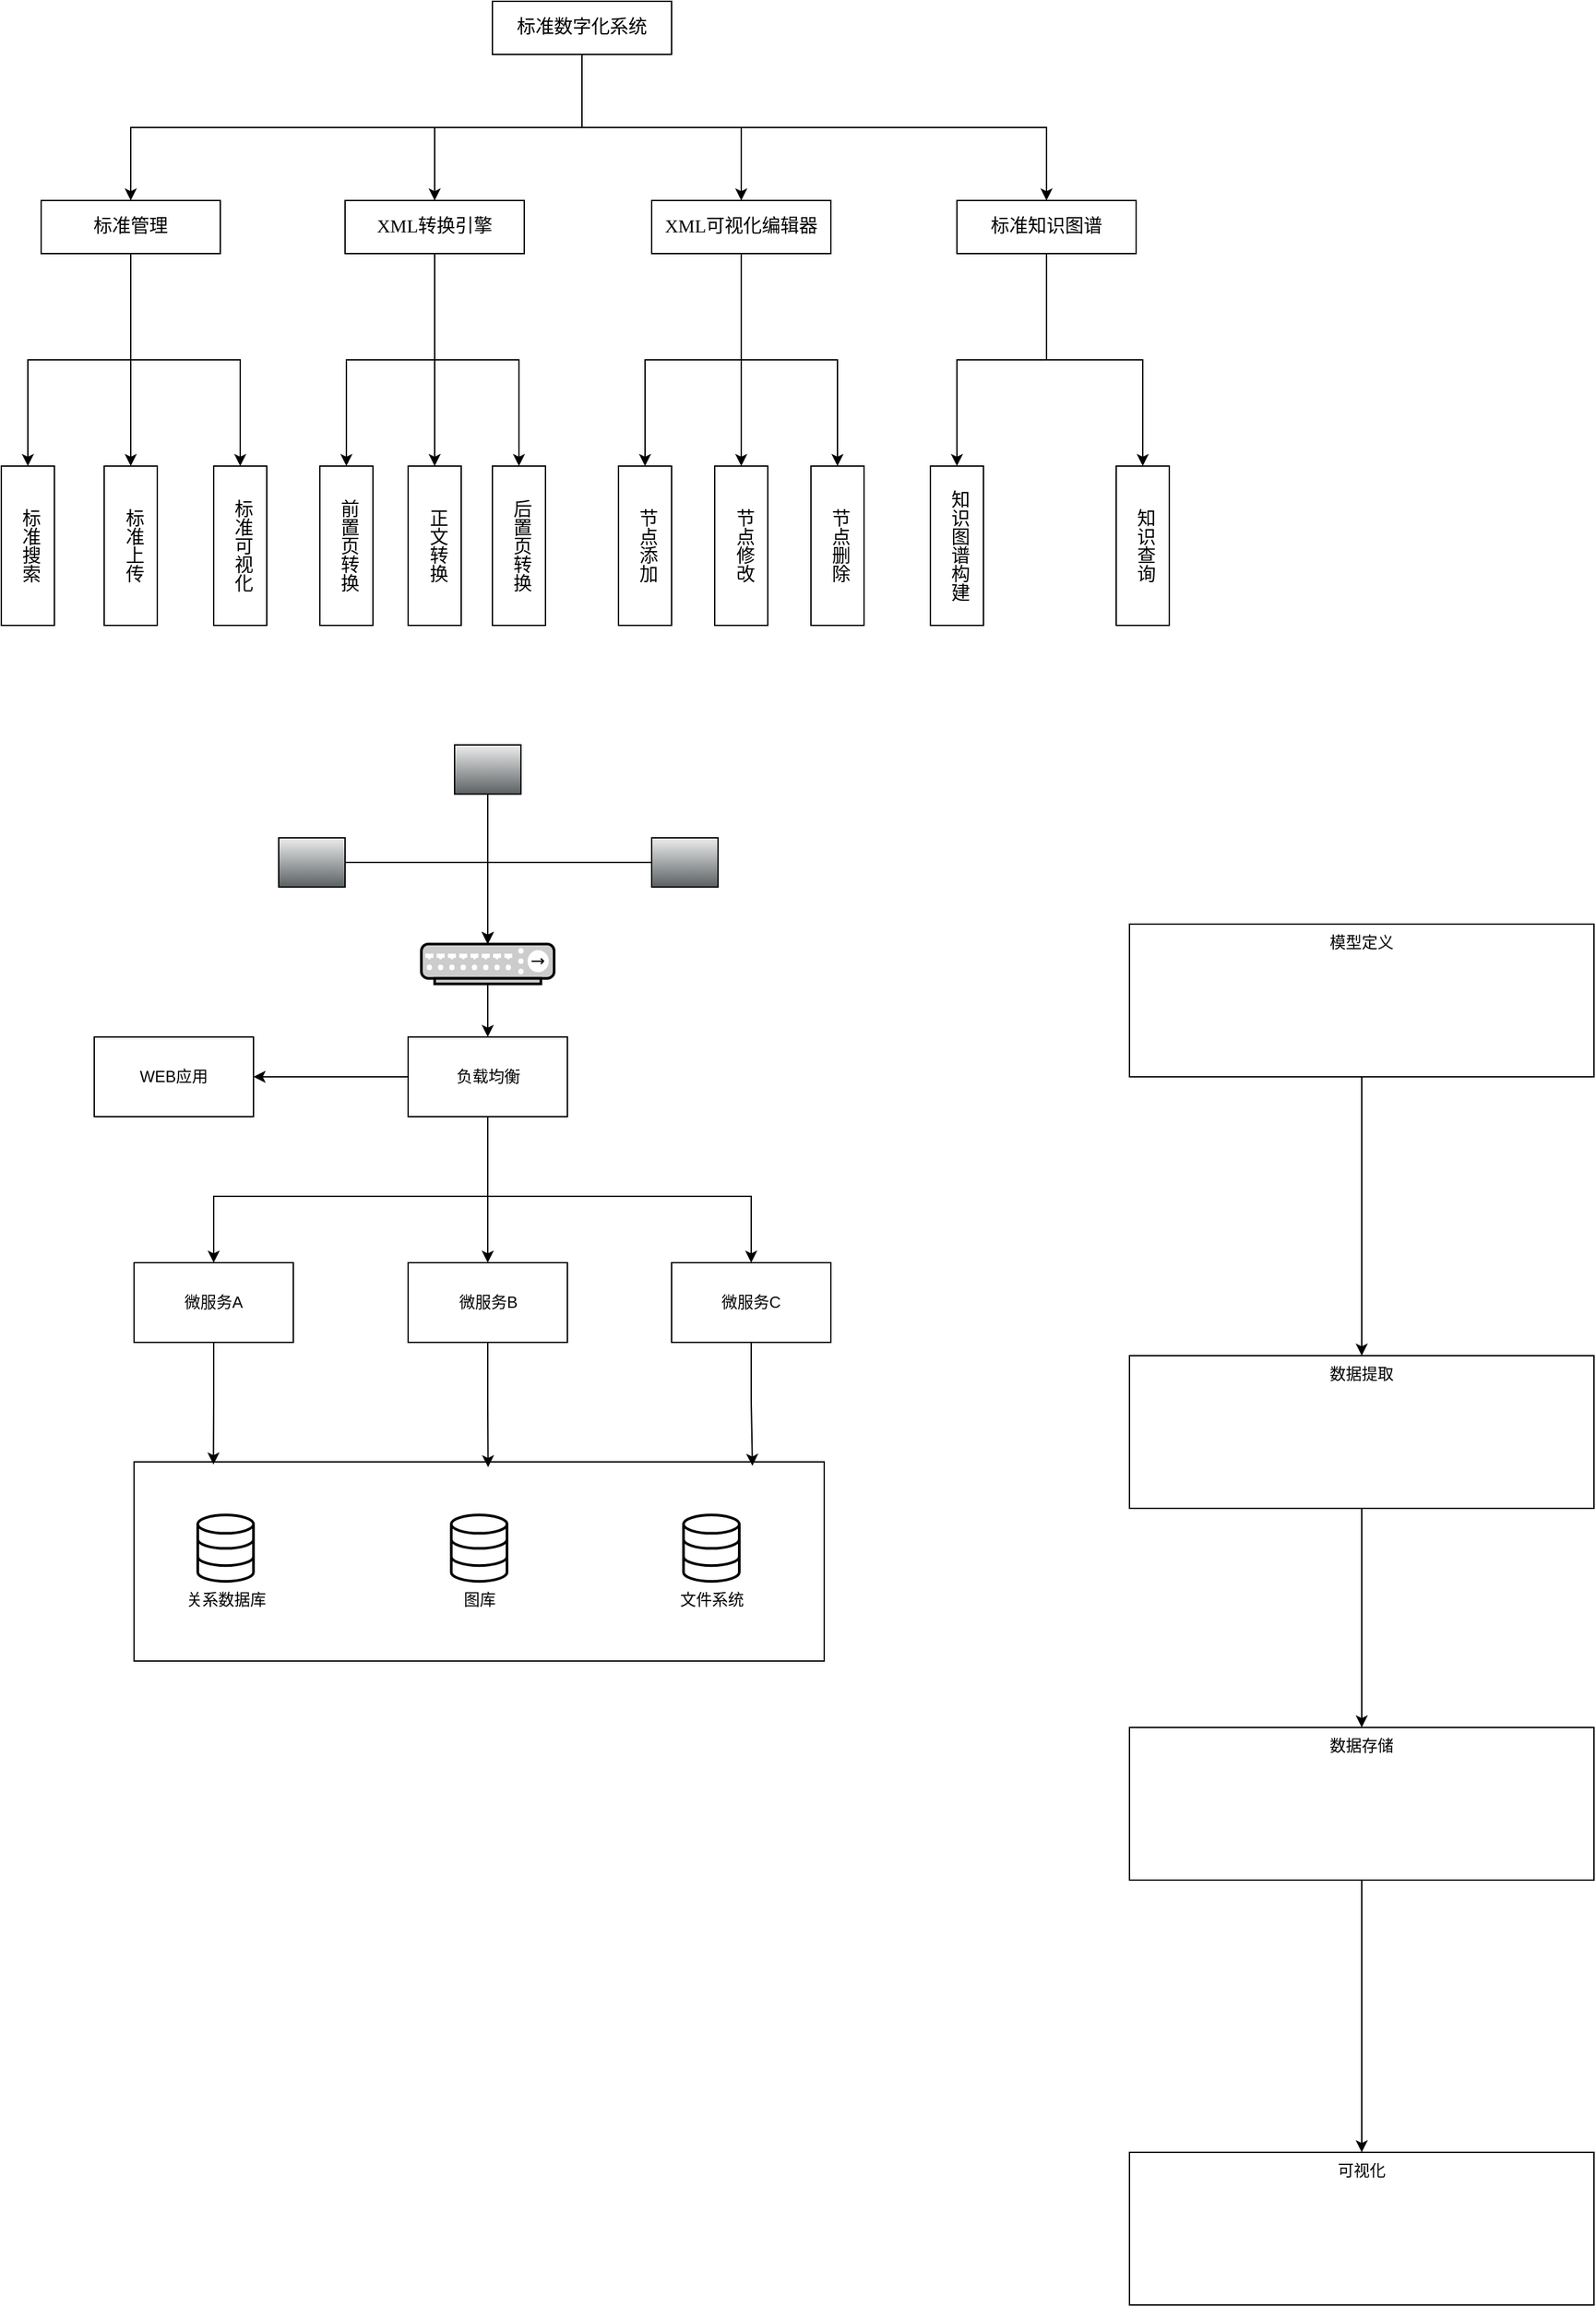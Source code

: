 <mxfile version="28.2.5">
  <diagram name="第 1 页" id="Q2y9unoQX5xtHPh_ZAwQ">
    <mxGraphModel dx="2239" dy="763" grid="1" gridSize="10" guides="1" tooltips="1" connect="1" arrows="1" fold="1" page="1" pageScale="1" pageWidth="827" pageHeight="1169" math="0" shadow="0">
      <root>
        <mxCell id="0" />
        <mxCell id="1" parent="0" />
        <mxCell id="jZ9A5xIN_W6djx5ATPQO-5" style="edgeStyle=orthogonalEdgeStyle;rounded=0;orthogonalLoop=1;jettySize=auto;html=1;" parent="1" source="jZ9A5xIN_W6djx5ATPQO-1" target="jZ9A5xIN_W6djx5ATPQO-3" edge="1">
          <mxGeometry relative="1" as="geometry" />
        </mxCell>
        <mxCell id="jZ9A5xIN_W6djx5ATPQO-8" style="edgeStyle=orthogonalEdgeStyle;rounded=0;orthogonalLoop=1;jettySize=auto;html=1;exitX=0.5;exitY=1;exitDx=0;exitDy=0;" parent="1" source="jZ9A5xIN_W6djx5ATPQO-1" target="jZ9A5xIN_W6djx5ATPQO-6" edge="1">
          <mxGeometry relative="1" as="geometry" />
        </mxCell>
        <mxCell id="jZ9A5xIN_W6djx5ATPQO-10" style="edgeStyle=orthogonalEdgeStyle;rounded=0;orthogonalLoop=1;jettySize=auto;html=1;exitX=0.5;exitY=1;exitDx=0;exitDy=0;" parent="1" source="jZ9A5xIN_W6djx5ATPQO-1" target="jZ9A5xIN_W6djx5ATPQO-2" edge="1">
          <mxGeometry relative="1" as="geometry" />
        </mxCell>
        <mxCell id="jZ9A5xIN_W6djx5ATPQO-12" style="edgeStyle=orthogonalEdgeStyle;rounded=0;orthogonalLoop=1;jettySize=auto;html=1;exitX=0.5;exitY=1;exitDx=0;exitDy=0;" parent="1" source="jZ9A5xIN_W6djx5ATPQO-1" target="jZ9A5xIN_W6djx5ATPQO-11" edge="1">
          <mxGeometry relative="1" as="geometry" />
        </mxCell>
        <mxCell id="jZ9A5xIN_W6djx5ATPQO-1" value="&lt;p class=&quot;MsoNormal&quot;&gt;&lt;span style=&quot;mso-spacerun:&#39;yes&#39;;font-family:宋体;mso-hansi-font-family:&#39;Times New Roman&#39;;&lt;br/&gt;mso-bidi-font-family:&#39;Times New Roman&#39;;letter-spacing:0.0pt;font-size:10.5pt;&quot;&gt;标准数字化&lt;/span&gt;&lt;span style=&quot;mso-spacerun:&#39;yes&#39;;font-family:宋体;mso-hansi-font-family:&#39;Times New Roman&#39;;&lt;br/&gt;mso-bidi-font-family:&#39;Times New Roman&#39;;letter-spacing:0.0pt;font-size:10.5pt;&quot;&gt;系统&lt;/span&gt;&lt;/p&gt;" style="rounded=0;whiteSpace=wrap;html=1;" parent="1" vertex="1">
          <mxGeometry x="270" y="250" width="135" height="40" as="geometry" />
        </mxCell>
        <mxCell id="jZ9A5xIN_W6djx5ATPQO-20" style="edgeStyle=orthogonalEdgeStyle;rounded=0;orthogonalLoop=1;jettySize=auto;html=1;exitX=0.5;exitY=1;exitDx=0;exitDy=0;" parent="1" source="jZ9A5xIN_W6djx5ATPQO-2" target="jZ9A5xIN_W6djx5ATPQO-16" edge="1">
          <mxGeometry relative="1" as="geometry" />
        </mxCell>
        <mxCell id="jZ9A5xIN_W6djx5ATPQO-21" style="edgeStyle=orthogonalEdgeStyle;rounded=0;orthogonalLoop=1;jettySize=auto;html=1;exitX=0.5;exitY=1;exitDx=0;exitDy=0;" parent="1" source="jZ9A5xIN_W6djx5ATPQO-2" target="jZ9A5xIN_W6djx5ATPQO-18" edge="1">
          <mxGeometry relative="1" as="geometry" />
        </mxCell>
        <mxCell id="jZ9A5xIN_W6djx5ATPQO-22" style="edgeStyle=orthogonalEdgeStyle;rounded=0;orthogonalLoop=1;jettySize=auto;html=1;exitX=0.5;exitY=1;exitDx=0;exitDy=0;" parent="1" source="jZ9A5xIN_W6djx5ATPQO-2" target="jZ9A5xIN_W6djx5ATPQO-15" edge="1">
          <mxGeometry relative="1" as="geometry" />
        </mxCell>
        <mxCell id="jZ9A5xIN_W6djx5ATPQO-2" value="&lt;font face=&quot;宋体&quot;&gt;&lt;span style=&quot;font-size: 14px;&quot;&gt;XML转换引擎&lt;/span&gt;&lt;/font&gt;" style="rounded=0;whiteSpace=wrap;html=1;" parent="1" vertex="1">
          <mxGeometry x="159" y="400" width="135" height="40" as="geometry" />
        </mxCell>
        <mxCell id="jZ9A5xIN_W6djx5ATPQO-33" style="edgeStyle=orthogonalEdgeStyle;rounded=0;orthogonalLoop=1;jettySize=auto;html=1;" parent="1" source="jZ9A5xIN_W6djx5ATPQO-3" target="jZ9A5xIN_W6djx5ATPQO-30" edge="1">
          <mxGeometry relative="1" as="geometry" />
        </mxCell>
        <mxCell id="jZ9A5xIN_W6djx5ATPQO-34" style="edgeStyle=orthogonalEdgeStyle;rounded=0;orthogonalLoop=1;jettySize=auto;html=1;entryX=0.5;entryY=0;entryDx=0;entryDy=0;" parent="1" source="jZ9A5xIN_W6djx5ATPQO-3" target="jZ9A5xIN_W6djx5ATPQO-32" edge="1">
          <mxGeometry relative="1" as="geometry" />
        </mxCell>
        <mxCell id="jZ9A5xIN_W6djx5ATPQO-35" style="edgeStyle=orthogonalEdgeStyle;rounded=0;orthogonalLoop=1;jettySize=auto;html=1;exitX=0.5;exitY=1;exitDx=0;exitDy=0;" parent="1" source="jZ9A5xIN_W6djx5ATPQO-3" target="jZ9A5xIN_W6djx5ATPQO-31" edge="1">
          <mxGeometry relative="1" as="geometry" />
        </mxCell>
        <mxCell id="jZ9A5xIN_W6djx5ATPQO-3" value="&lt;p class=&quot;MsoNormal&quot;&gt;&lt;font face=&quot;宋体&quot;&gt;&lt;span style=&quot;font-size: 14px;&quot;&gt;XML可视化编辑器&lt;/span&gt;&lt;/font&gt;&lt;/p&gt;" style="rounded=0;whiteSpace=wrap;html=1;" parent="1" vertex="1">
          <mxGeometry x="390" y="400" width="135" height="40" as="geometry" />
        </mxCell>
        <mxCell id="jZ9A5xIN_W6djx5ATPQO-37" style="edgeStyle=orthogonalEdgeStyle;rounded=0;orthogonalLoop=1;jettySize=auto;html=1;entryX=0.5;entryY=0;entryDx=0;entryDy=0;" parent="1" source="jZ9A5xIN_W6djx5ATPQO-6" target="jZ9A5xIN_W6djx5ATPQO-36" edge="1">
          <mxGeometry relative="1" as="geometry" />
        </mxCell>
        <mxCell id="jZ9A5xIN_W6djx5ATPQO-39" style="edgeStyle=orthogonalEdgeStyle;rounded=0;orthogonalLoop=1;jettySize=auto;html=1;exitX=0.5;exitY=1;exitDx=0;exitDy=0;entryX=0.5;entryY=0;entryDx=0;entryDy=0;" parent="1" source="jZ9A5xIN_W6djx5ATPQO-6" target="jZ9A5xIN_W6djx5ATPQO-38" edge="1">
          <mxGeometry relative="1" as="geometry" />
        </mxCell>
        <mxCell id="jZ9A5xIN_W6djx5ATPQO-6" value="&lt;p class=&quot;MsoNormal&quot;&gt;&lt;font face=&quot;宋体&quot;&gt;&lt;span style=&quot;font-size: 14px;&quot;&gt;标准知识图谱&lt;/span&gt;&lt;/font&gt;&lt;/p&gt;" style="rounded=0;whiteSpace=wrap;html=1;" parent="1" vertex="1">
          <mxGeometry x="620" y="400" width="135" height="40" as="geometry" />
        </mxCell>
        <mxCell id="jZ9A5xIN_W6djx5ATPQO-26" style="edgeStyle=orthogonalEdgeStyle;rounded=0;orthogonalLoop=1;jettySize=auto;html=1;" parent="1" source="jZ9A5xIN_W6djx5ATPQO-11" target="jZ9A5xIN_W6djx5ATPQO-24" edge="1">
          <mxGeometry relative="1" as="geometry" />
        </mxCell>
        <mxCell id="jZ9A5xIN_W6djx5ATPQO-28" style="edgeStyle=orthogonalEdgeStyle;rounded=0;orthogonalLoop=1;jettySize=auto;html=1;exitX=0.5;exitY=1;exitDx=0;exitDy=0;" parent="1" source="jZ9A5xIN_W6djx5ATPQO-11" target="jZ9A5xIN_W6djx5ATPQO-23" edge="1">
          <mxGeometry relative="1" as="geometry" />
        </mxCell>
        <mxCell id="jZ9A5xIN_W6djx5ATPQO-29" style="edgeStyle=orthogonalEdgeStyle;rounded=0;orthogonalLoop=1;jettySize=auto;html=1;exitX=0.5;exitY=1;exitDx=0;exitDy=0;entryX=0.5;entryY=0;entryDx=0;entryDy=0;" parent="1" source="jZ9A5xIN_W6djx5ATPQO-11" target="jZ9A5xIN_W6djx5ATPQO-25" edge="1">
          <mxGeometry relative="1" as="geometry" />
        </mxCell>
        <mxCell id="jZ9A5xIN_W6djx5ATPQO-11" value="&lt;font face=&quot;宋体&quot;&gt;&lt;span style=&quot;font-size: 14px;&quot;&gt;标准管理&lt;/span&gt;&lt;/font&gt;" style="rounded=0;whiteSpace=wrap;html=1;" parent="1" vertex="1">
          <mxGeometry x="-70" y="400" width="135" height="40" as="geometry" />
        </mxCell>
        <mxCell id="jZ9A5xIN_W6djx5ATPQO-15" value="&lt;font face=&quot;宋体&quot;&gt;&lt;span style=&quot;font-size: 14px;&quot;&gt;前置页转换&lt;/span&gt;&lt;/font&gt;" style="rounded=0;whiteSpace=wrap;html=1;textDirection=vertical-lr;spacingTop=0;" parent="1" vertex="1">
          <mxGeometry x="140" y="600" width="40" height="120" as="geometry" />
        </mxCell>
        <mxCell id="jZ9A5xIN_W6djx5ATPQO-16" value="&lt;font face=&quot;宋体&quot;&gt;&lt;span style=&quot;font-size: 14px;&quot;&gt;正文转换&lt;/span&gt;&lt;/font&gt;" style="rounded=0;whiteSpace=wrap;html=1;textDirection=vertical-lr;" parent="1" vertex="1">
          <mxGeometry x="206.5" y="600" width="40" height="120" as="geometry" />
        </mxCell>
        <mxCell id="jZ9A5xIN_W6djx5ATPQO-18" value="&lt;font face=&quot;宋体&quot;&gt;&lt;span style=&quot;font-size: 14px;&quot;&gt;后置页转换&lt;/span&gt;&lt;/font&gt;" style="rounded=0;whiteSpace=wrap;html=1;textDirection=vertical-rl;" parent="1" vertex="1">
          <mxGeometry x="270" y="600" width="40" height="120" as="geometry" />
        </mxCell>
        <mxCell id="jZ9A5xIN_W6djx5ATPQO-23" value="&lt;font face=&quot;宋体&quot;&gt;&lt;span style=&quot;font-size: 14px;&quot;&gt;标准搜索&lt;/span&gt;&lt;/font&gt;" style="rounded=0;whiteSpace=wrap;html=1;textDirection=vertical-rl;" parent="1" vertex="1">
          <mxGeometry x="-100" y="600" width="40" height="120" as="geometry" />
        </mxCell>
        <mxCell id="jZ9A5xIN_W6djx5ATPQO-24" value="&lt;font face=&quot;宋体&quot;&gt;&lt;span style=&quot;font-size: 14px;&quot;&gt;标准上传&lt;/span&gt;&lt;/font&gt;" style="rounded=0;whiteSpace=wrap;html=1;textDirection=vertical-rl;" parent="1" vertex="1">
          <mxGeometry x="-22.5" y="600" width="40" height="120" as="geometry" />
        </mxCell>
        <mxCell id="jZ9A5xIN_W6djx5ATPQO-25" value="&lt;font face=&quot;宋体&quot;&gt;&lt;span style=&quot;font-size: 14px;&quot;&gt;标准可视化&lt;/span&gt;&lt;/font&gt;" style="rounded=0;whiteSpace=wrap;html=1;textDirection=vertical-rl;" parent="1" vertex="1">
          <mxGeometry x="60" y="600" width="40" height="120" as="geometry" />
        </mxCell>
        <mxCell id="jZ9A5xIN_W6djx5ATPQO-30" value="&lt;font face=&quot;宋体&quot;&gt;&lt;span style=&quot;font-size: 14px;&quot;&gt;节点修改&lt;/span&gt;&lt;/font&gt;" style="rounded=0;whiteSpace=wrap;html=1;textDirection=vertical-rl;" parent="1" vertex="1">
          <mxGeometry x="437.5" y="600" width="40" height="120" as="geometry" />
        </mxCell>
        <mxCell id="jZ9A5xIN_W6djx5ATPQO-31" value="&lt;font face=&quot;宋体&quot;&gt;&lt;span style=&quot;font-size: 14px;&quot;&gt;节点删除&lt;/span&gt;&lt;/font&gt;" style="rounded=0;whiteSpace=wrap;html=1;textDirection=vertical-rl;spacing=2;horizontal=1;" parent="1" vertex="1">
          <mxGeometry x="510" y="600" width="40" height="120" as="geometry" />
        </mxCell>
        <mxCell id="jZ9A5xIN_W6djx5ATPQO-32" value="&lt;font face=&quot;宋体&quot;&gt;&lt;span style=&quot;font-size: 14px;&quot;&gt;节点添加&lt;/span&gt;&lt;/font&gt;" style="rounded=0;whiteSpace=wrap;html=1;textDirection=vertical-rl;" parent="1" vertex="1">
          <mxGeometry x="365" y="600" width="40" height="120" as="geometry" />
        </mxCell>
        <mxCell id="jZ9A5xIN_W6djx5ATPQO-36" value="&lt;font face=&quot;宋体&quot;&gt;&lt;span style=&quot;font-size: 14px;&quot;&gt;知识图谱构建&lt;/span&gt;&lt;/font&gt;" style="rounded=0;whiteSpace=wrap;html=1;textDirection=vertical-rl;spacing=2;horizontal=1;" parent="1" vertex="1">
          <mxGeometry x="600" y="600" width="40" height="120" as="geometry" />
        </mxCell>
        <mxCell id="jZ9A5xIN_W6djx5ATPQO-38" value="&lt;font face=&quot;宋体&quot;&gt;&lt;span style=&quot;font-size: 14px;&quot;&gt;知识查询&lt;/span&gt;&lt;/font&gt;" style="rounded=0;whiteSpace=wrap;html=1;textDirection=vertical-rl;spacing=2;horizontal=1;" parent="1" vertex="1">
          <mxGeometry x="740" y="600" width="40" height="120" as="geometry" />
        </mxCell>
        <mxCell id="jZ9A5xIN_W6djx5ATPQO-40" value="WEB应用" style="rounded=0;whiteSpace=wrap;html=1;" parent="1" vertex="1">
          <mxGeometry x="-30" y="1030" width="120" height="60" as="geometry" />
        </mxCell>
        <mxCell id="jZ9A5xIN_W6djx5ATPQO-47" style="edgeStyle=orthogonalEdgeStyle;rounded=0;orthogonalLoop=1;jettySize=auto;html=1;" parent="1" source="jZ9A5xIN_W6djx5ATPQO-41" target="jZ9A5xIN_W6djx5ATPQO-46" edge="1">
          <mxGeometry relative="1" as="geometry" />
        </mxCell>
        <mxCell id="jZ9A5xIN_W6djx5ATPQO-50" style="edgeStyle=orthogonalEdgeStyle;rounded=0;orthogonalLoop=1;jettySize=auto;html=1;entryX=0.5;entryY=0;entryDx=0;entryDy=0;" parent="1" source="jZ9A5xIN_W6djx5ATPQO-41" target="jZ9A5xIN_W6djx5ATPQO-43" edge="1">
          <mxGeometry relative="1" as="geometry">
            <Array as="points">
              <mxPoint x="267" y="1150" />
              <mxPoint x="60" y="1150" />
            </Array>
          </mxGeometry>
        </mxCell>
        <mxCell id="jZ9A5xIN_W6djx5ATPQO-51" style="edgeStyle=orthogonalEdgeStyle;rounded=0;orthogonalLoop=1;jettySize=auto;html=1;exitX=0.5;exitY=1;exitDx=0;exitDy=0;entryX=0.5;entryY=0;entryDx=0;entryDy=0;" parent="1" source="jZ9A5xIN_W6djx5ATPQO-41" target="jZ9A5xIN_W6djx5ATPQO-48" edge="1">
          <mxGeometry relative="1" as="geometry">
            <Array as="points">
              <mxPoint x="267" y="1150" />
              <mxPoint x="465" y="1150" />
            </Array>
          </mxGeometry>
        </mxCell>
        <mxCell id="jZ9A5xIN_W6djx5ATPQO-52" style="edgeStyle=orthogonalEdgeStyle;rounded=0;orthogonalLoop=1;jettySize=auto;html=1;exitX=0;exitY=0.5;exitDx=0;exitDy=0;entryX=1;entryY=0.5;entryDx=0;entryDy=0;" parent="1" source="jZ9A5xIN_W6djx5ATPQO-41" target="jZ9A5xIN_W6djx5ATPQO-40" edge="1">
          <mxGeometry relative="1" as="geometry" />
        </mxCell>
        <mxCell id="jZ9A5xIN_W6djx5ATPQO-41" value="负载均衡" style="rounded=0;whiteSpace=wrap;html=1;" parent="1" vertex="1">
          <mxGeometry x="206.5" y="1030" width="120" height="60" as="geometry" />
        </mxCell>
        <mxCell id="jZ9A5xIN_W6djx5ATPQO-43" value="微服务A" style="rounded=0;whiteSpace=wrap;html=1;" parent="1" vertex="1">
          <mxGeometry y="1200" width="120" height="60" as="geometry" />
        </mxCell>
        <mxCell id="jZ9A5xIN_W6djx5ATPQO-46" value="微服务B" style="rounded=0;whiteSpace=wrap;html=1;" parent="1" vertex="1">
          <mxGeometry x="206.5" y="1200" width="120" height="60" as="geometry" />
        </mxCell>
        <mxCell id="jZ9A5xIN_W6djx5ATPQO-48" value="微服务C" style="rounded=0;whiteSpace=wrap;html=1;" parent="1" vertex="1">
          <mxGeometry x="405" y="1200" width="120" height="60" as="geometry" />
        </mxCell>
        <mxCell id="jZ9A5xIN_W6djx5ATPQO-65" style="edgeStyle=orthogonalEdgeStyle;rounded=0;orthogonalLoop=1;jettySize=auto;html=1;" parent="1" source="jZ9A5xIN_W6djx5ATPQO-66" target="jZ9A5xIN_W6djx5ATPQO-64" edge="1">
          <mxGeometry relative="1" as="geometry" />
        </mxCell>
        <mxCell id="jZ9A5xIN_W6djx5ATPQO-73" style="edgeStyle=orthogonalEdgeStyle;rounded=0;orthogonalLoop=1;jettySize=auto;html=1;" parent="1" source="jZ9A5xIN_W6djx5ATPQO-60" target="jZ9A5xIN_W6djx5ATPQO-64" edge="1">
          <mxGeometry relative="1" as="geometry" />
        </mxCell>
        <mxCell id="jZ9A5xIN_W6djx5ATPQO-60" value="" style="shape=mxgraph.networks2.icon;aspect=fixed;fillColor=#EDEDED;strokeColor=#000000;gradientColor=#5B6163;network2IconShadow=1;network2bgFillColor=none;network2Icon=mxgraph.networks2.monitor;network2IconYOffset=-0.009;network2IconW=1;network2IconH=0.742;" parent="1" vertex="1">
          <mxGeometry x="109" y="880" width="50" height="37.1" as="geometry" />
        </mxCell>
        <mxCell id="jZ9A5xIN_W6djx5ATPQO-70" style="edgeStyle=orthogonalEdgeStyle;rounded=0;orthogonalLoop=1;jettySize=auto;html=1;" parent="1" source="jZ9A5xIN_W6djx5ATPQO-64" target="jZ9A5xIN_W6djx5ATPQO-41" edge="1">
          <mxGeometry relative="1" as="geometry" />
        </mxCell>
        <mxCell id="jZ9A5xIN_W6djx5ATPQO-64" value="" style="fontColor=#0066CC;verticalAlign=top;verticalLabelPosition=bottom;labelPosition=center;align=center;html=1;outlineConnect=0;fillColor=#CCCCCC;strokeColor=default;gradientColor=none;gradientDirection=north;strokeWidth=1;shape=mxgraph.networks.hub;" parent="1" vertex="1">
          <mxGeometry x="216.5" y="960" width="100" height="30" as="geometry" />
        </mxCell>
        <mxCell id="jZ9A5xIN_W6djx5ATPQO-68" value="" style="shape=mxgraph.networks2.icon;aspect=fixed;fillColor=#EDEDED;strokeColor=#000000;gradientColor=#5B6163;network2IconShadow=1;network2bgFillColor=none;network2Icon=mxgraph.networks2.monitor;network2IconYOffset=-0.009;network2IconW=1;network2IconH=0.742;" parent="1" vertex="1">
          <mxGeometry x="390" y="880" width="50" height="37.1" as="geometry" />
        </mxCell>
        <mxCell id="jZ9A5xIN_W6djx5ATPQO-66" value="" style="shape=mxgraph.networks2.icon;aspect=fixed;fillColor=#EDEDED;strokeColor=#000000;gradientColor=#5B6163;network2IconShadow=1;network2bgFillColor=none;network2Icon=mxgraph.networks2.monitor;network2IconYOffset=-0.009;network2IconW=1;network2IconH=0.742;" parent="1" vertex="1">
          <mxGeometry x="241.5" y="810" width="50" height="37.1" as="geometry" />
        </mxCell>
        <mxCell id="jZ9A5xIN_W6djx5ATPQO-72" style="edgeStyle=orthogonalEdgeStyle;rounded=0;orthogonalLoop=1;jettySize=auto;html=1;entryX=0.5;entryY=0;entryDx=0;entryDy=0;entryPerimeter=0;" parent="1" source="jZ9A5xIN_W6djx5ATPQO-68" target="jZ9A5xIN_W6djx5ATPQO-64" edge="1">
          <mxGeometry relative="1" as="geometry" />
        </mxCell>
        <mxCell id="jZ9A5xIN_W6djx5ATPQO-78" value="" style="group" parent="1" vertex="1" connectable="0">
          <mxGeometry y="1350" width="520" height="150" as="geometry" />
        </mxCell>
        <mxCell id="jZ9A5xIN_W6djx5ATPQO-77" value="" style="rounded=0;whiteSpace=wrap;html=1;" parent="jZ9A5xIN_W6djx5ATPQO-78" vertex="1">
          <mxGeometry width="520" height="150" as="geometry" />
        </mxCell>
        <mxCell id="jZ9A5xIN_W6djx5ATPQO-74" value="关系数据库" style="html=1;verticalLabelPosition=bottom;align=center;labelBackgroundColor=#ffffff;verticalAlign=top;strokeWidth=2;strokeColor=default;shadow=0;dashed=0;shape=mxgraph.ios7.icons.data;" parent="jZ9A5xIN_W6djx5ATPQO-78" vertex="1">
          <mxGeometry x="48" y="40" width="42" height="50" as="geometry" />
        </mxCell>
        <mxCell id="jZ9A5xIN_W6djx5ATPQO-75" value="图库" style="html=1;verticalLabelPosition=bottom;align=center;labelBackgroundColor=#ffffff;verticalAlign=top;strokeWidth=2;strokeColor=default;shadow=0;dashed=0;shape=mxgraph.ios7.icons.data;" parent="jZ9A5xIN_W6djx5ATPQO-78" vertex="1">
          <mxGeometry x="239" y="40" width="42" height="50" as="geometry" />
        </mxCell>
        <mxCell id="jZ9A5xIN_W6djx5ATPQO-76" value="文件系统" style="html=1;verticalLabelPosition=bottom;align=center;labelBackgroundColor=#ffffff;verticalAlign=top;strokeWidth=2;strokeColor=default;shadow=0;dashed=0;shape=mxgraph.ios7.icons.data;" parent="jZ9A5xIN_W6djx5ATPQO-78" vertex="1">
          <mxGeometry x="414" y="40" width="42" height="50" as="geometry" />
        </mxCell>
        <mxCell id="jZ9A5xIN_W6djx5ATPQO-79" style="edgeStyle=orthogonalEdgeStyle;rounded=0;orthogonalLoop=1;jettySize=auto;html=1;entryX=0.115;entryY=0.013;entryDx=0;entryDy=0;entryPerimeter=0;" parent="1" source="jZ9A5xIN_W6djx5ATPQO-43" target="jZ9A5xIN_W6djx5ATPQO-77" edge="1">
          <mxGeometry relative="1" as="geometry" />
        </mxCell>
        <mxCell id="jZ9A5xIN_W6djx5ATPQO-80" style="edgeStyle=orthogonalEdgeStyle;rounded=0;orthogonalLoop=1;jettySize=auto;html=1;entryX=0.513;entryY=0.027;entryDx=0;entryDy=0;entryPerimeter=0;" parent="1" source="jZ9A5xIN_W6djx5ATPQO-46" target="jZ9A5xIN_W6djx5ATPQO-77" edge="1">
          <mxGeometry relative="1" as="geometry" />
        </mxCell>
        <mxCell id="jZ9A5xIN_W6djx5ATPQO-81" style="edgeStyle=orthogonalEdgeStyle;rounded=0;orthogonalLoop=1;jettySize=auto;html=1;entryX=0.896;entryY=0.02;entryDx=0;entryDy=0;entryPerimeter=0;" parent="1" source="jZ9A5xIN_W6djx5ATPQO-48" target="jZ9A5xIN_W6djx5ATPQO-77" edge="1">
          <mxGeometry relative="1" as="geometry" />
        </mxCell>
        <mxCell id="6dbSgpsrqsCvLWJ3hVLD-5" style="edgeStyle=orthogonalEdgeStyle;rounded=0;orthogonalLoop=1;jettySize=auto;html=1;" edge="1" parent="1" source="6dbSgpsrqsCvLWJ3hVLD-1" target="6dbSgpsrqsCvLWJ3hVLD-4">
          <mxGeometry relative="1" as="geometry" />
        </mxCell>
        <mxCell id="6dbSgpsrqsCvLWJ3hVLD-1" value="模型定义" style="rounded=0;whiteSpace=wrap;html=1;verticalAlign=top;" vertex="1" parent="1">
          <mxGeometry x="750" y="945" width="350" height="115" as="geometry" />
        </mxCell>
        <mxCell id="6dbSgpsrqsCvLWJ3hVLD-7" style="edgeStyle=orthogonalEdgeStyle;rounded=0;orthogonalLoop=1;jettySize=auto;html=1;" edge="1" parent="1" source="6dbSgpsrqsCvLWJ3hVLD-4" target="6dbSgpsrqsCvLWJ3hVLD-6">
          <mxGeometry relative="1" as="geometry" />
        </mxCell>
        <mxCell id="6dbSgpsrqsCvLWJ3hVLD-4" value="数据提取" style="rounded=0;whiteSpace=wrap;html=1;verticalAlign=top;" vertex="1" parent="1">
          <mxGeometry x="750" y="1270" width="350" height="115" as="geometry" />
        </mxCell>
        <mxCell id="6dbSgpsrqsCvLWJ3hVLD-9" style="edgeStyle=orthogonalEdgeStyle;rounded=0;orthogonalLoop=1;jettySize=auto;html=1;" edge="1" parent="1" source="6dbSgpsrqsCvLWJ3hVLD-6" target="6dbSgpsrqsCvLWJ3hVLD-8">
          <mxGeometry relative="1" as="geometry" />
        </mxCell>
        <mxCell id="6dbSgpsrqsCvLWJ3hVLD-6" value="数据存储" style="rounded=0;whiteSpace=wrap;html=1;verticalAlign=top;" vertex="1" parent="1">
          <mxGeometry x="750" y="1550" width="350" height="115" as="geometry" />
        </mxCell>
        <mxCell id="6dbSgpsrqsCvLWJ3hVLD-8" value="可视化" style="rounded=0;whiteSpace=wrap;html=1;verticalAlign=top;" vertex="1" parent="1">
          <mxGeometry x="750" y="1870" width="350" height="115" as="geometry" />
        </mxCell>
      </root>
    </mxGraphModel>
  </diagram>
</mxfile>
